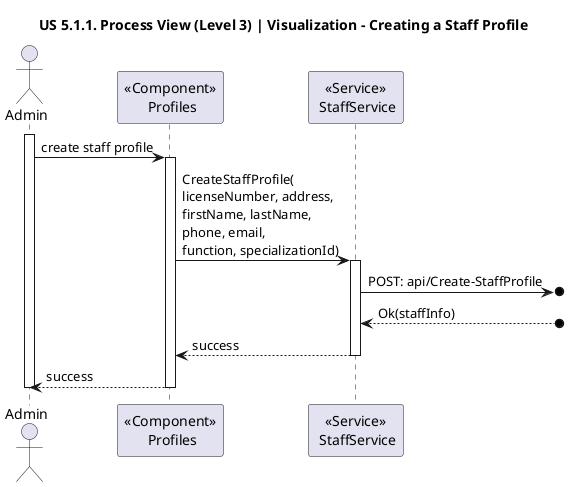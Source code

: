 @startuml
title "US 5.1.1. Process View (Level 3) | Visualization - Creating a Staff Profile"

actor Admin
participant "<<Component>>\n Profiles" as PROF
participant "<<Service>>\n StaffService" as SERV

activate Admin
    Admin -> PROF : create staff profile
    activate PROF 
        PROF -> SERV : CreateStaffProfile(\nlicenseNumber, address,\nfirstName, lastName,\nphone, email,\nfunction, specializationId)
        activate SERV
            SERV ->o] : POST: api/Create-StaffProfile
            SERV <--o] : Ok(staffInfo)
            SERV --> PROF : success
        deactivate SERV
        PROF --> Admin : success
    deactivate PROF 
deactivate Admin
@enduml